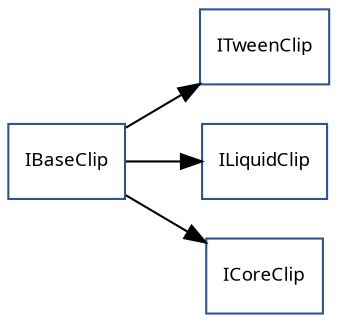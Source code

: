 strict digraph interface_diagram {
  rankdir=LR;
  ITweenClip[
    label="ITweenClip",
    URL="ITweenClip.html",
    tooltip="com.sekati.display.ITweenClip",
    fontname="Verdana-Italic",
    fontsize="9"
    color="#2d5492"
    shape="record"
  ];
  ILiquidClip[
    label="ILiquidClip",
    URL="ILiquidClip.html",
    tooltip="com.sekati.display.ILiquidClip",
    fontname="Verdana-Italic",
    fontsize="9"
    color="#2d5492"
    shape="record"
  ];
  ICoreClip[
    label="ICoreClip",
    URL="ICoreClip.html",
    tooltip="com.sekati.display.ICoreClip",
    fontname="Verdana-Italic",
    fontsize="9"
    color="#2d5492"
    shape="record"
  ];
  IBaseClip[
    label="IBaseClip",
    URL="IBaseClip.html",
    tooltip="com.sekati.display.IBaseClip",
    fontname="Verdana-Italic",
    fontsize="9"
    color="#2d5492"
    shape="record"
  ];
  IBaseClip -> ITweenClip;
  IBaseClip -> ILiquidClip;
  IBaseClip -> ICoreClip;
}
